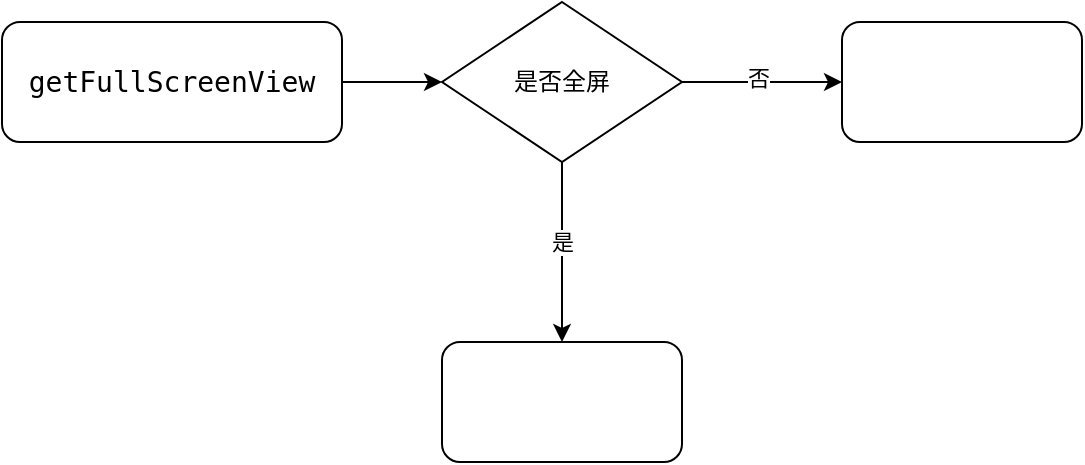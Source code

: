 <mxfile version="14.9.5" type="github"><diagram id="zl2bApfPTIHL2i8UlTtP" name="第 1 页"><mxGraphModel dx="764" dy="591" grid="1" gridSize="10" guides="1" tooltips="1" connect="1" arrows="1" fold="1" page="1" pageScale="1" pageWidth="827" pageHeight="1169" math="0" shadow="0"><root><mxCell id="0"/><mxCell id="1" parent="0"/><mxCell id="ZXdNbMBVcZjrljXo3jsx-3" value="" style="edgeStyle=orthogonalEdgeStyle;rounded=0;orthogonalLoop=1;jettySize=auto;html=1;" edge="1" parent="1" source="ZXdNbMBVcZjrljXo3jsx-1" target="ZXdNbMBVcZjrljXo3jsx-4"><mxGeometry relative="1" as="geometry"><mxPoint x="280" y="140" as="targetPoint"/></mxGeometry></mxCell><mxCell id="ZXdNbMBVcZjrljXo3jsx-1" value="&lt;pre style=&quot;background-color: rgb(255 , 255 , 255) ; font-family: &amp;#34;menlo&amp;#34; , monospace ; font-size: 10.5pt&quot;&gt;getFullScreenView&lt;/pre&gt;" style="rounded=1;whiteSpace=wrap;html=1;" vertex="1" parent="1"><mxGeometry x="70" y="110" width="170" height="60" as="geometry"/></mxCell><mxCell id="ZXdNbMBVcZjrljXo3jsx-6" value="" style="edgeStyle=orthogonalEdgeStyle;rounded=0;orthogonalLoop=1;jettySize=auto;html=1;" edge="1" parent="1" source="ZXdNbMBVcZjrljXo3jsx-4"><mxGeometry relative="1" as="geometry"><mxPoint x="350" y="270" as="targetPoint"/></mxGeometry></mxCell><mxCell id="ZXdNbMBVcZjrljXo3jsx-7" value="是" style="edgeLabel;html=1;align=center;verticalAlign=middle;resizable=0;points=[];" vertex="1" connectable="0" parent="ZXdNbMBVcZjrljXo3jsx-6"><mxGeometry x="-0.444" relative="1" as="geometry"><mxPoint y="15" as="offset"/></mxGeometry></mxCell><mxCell id="ZXdNbMBVcZjrljXo3jsx-9" value="" style="edgeStyle=orthogonalEdgeStyle;rounded=0;orthogonalLoop=1;jettySize=auto;html=1;" edge="1" parent="1" source="ZXdNbMBVcZjrljXo3jsx-4"><mxGeometry relative="1" as="geometry"><mxPoint x="490" y="140" as="targetPoint"/></mxGeometry></mxCell><mxCell id="ZXdNbMBVcZjrljXo3jsx-11" value="否" style="edgeLabel;html=1;align=center;verticalAlign=middle;resizable=0;points=[];" vertex="1" connectable="0" parent="ZXdNbMBVcZjrljXo3jsx-9"><mxGeometry x="-0.05" y="2" relative="1" as="geometry"><mxPoint as="offset"/></mxGeometry></mxCell><mxCell id="ZXdNbMBVcZjrljXo3jsx-4" value="是否全屏" style="rhombus;whiteSpace=wrap;html=1;" vertex="1" parent="1"><mxGeometry x="290" y="100" width="120" height="80" as="geometry"/></mxCell><mxCell id="ZXdNbMBVcZjrljXo3jsx-12" value="" style="rounded=1;whiteSpace=wrap;html=1;" vertex="1" parent="1"><mxGeometry x="490" y="110" width="120" height="60" as="geometry"/></mxCell><mxCell id="ZXdNbMBVcZjrljXo3jsx-13" value="" style="rounded=1;whiteSpace=wrap;html=1;" vertex="1" parent="1"><mxGeometry x="290" y="270" width="120" height="60" as="geometry"/></mxCell></root></mxGraphModel></diagram></mxfile>